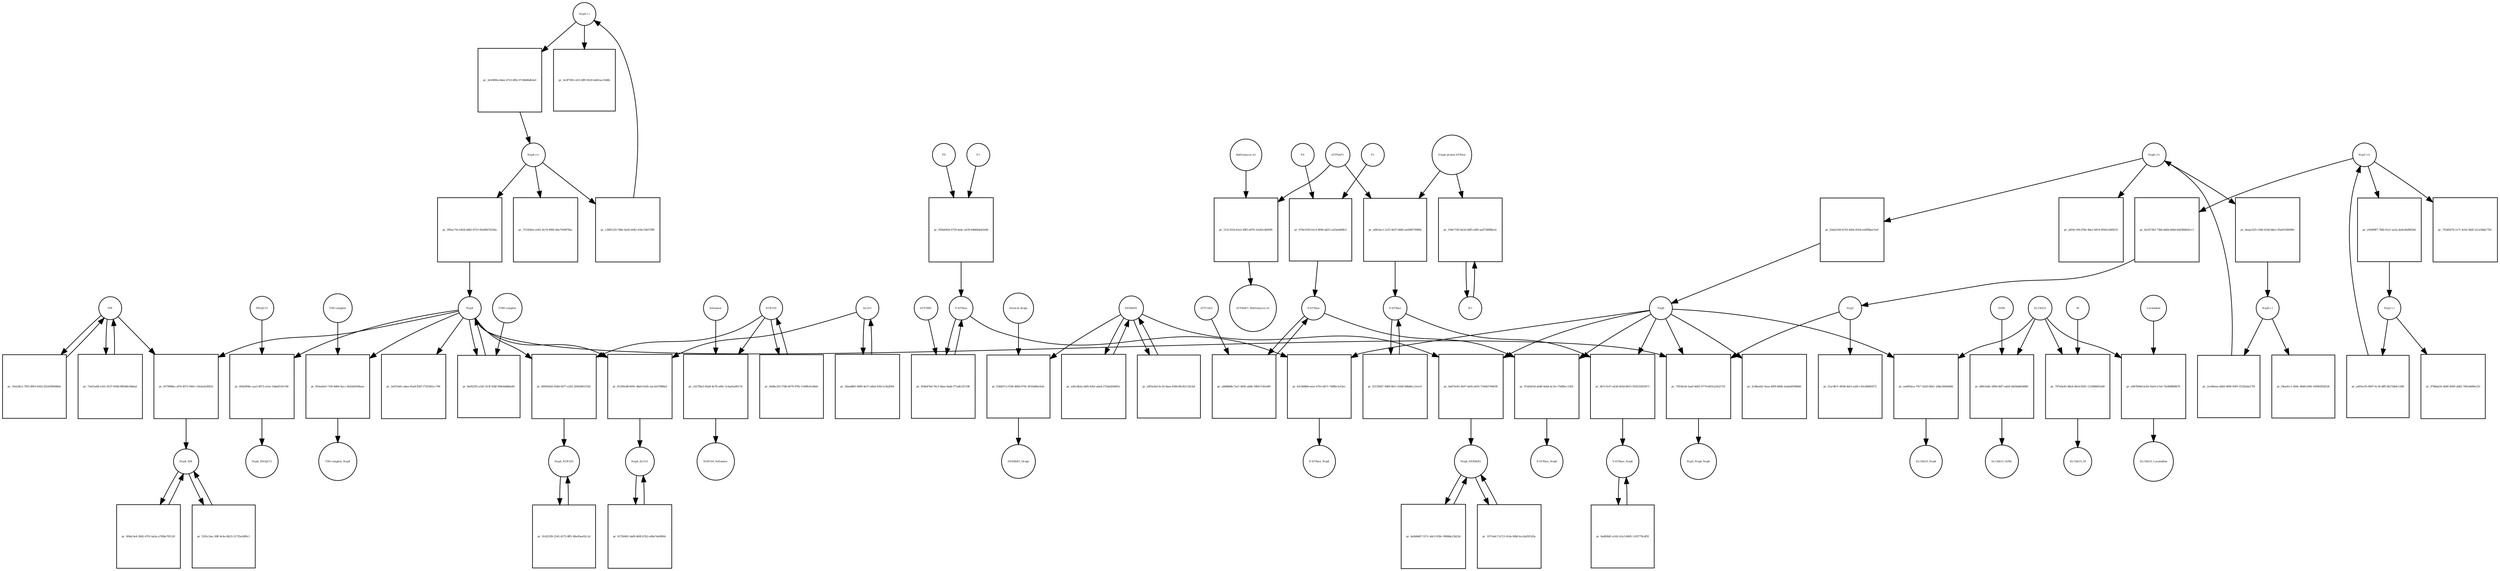 strict digraph  {
"Nsp4 (-)" [annotation=urn_miriam_pubmed_32353859, bipartite=0, cls="nucleic acid feature", fontsize=4, label="Nsp4 (-)", shape=circle];
"pr_3e50f89a-6dee-4723-8f62-9726b96db3e0" [annotation="", bipartite=1, cls=process, fontsize=4, label="pr_3e50f89a-6dee-4723-8f62-9726b96db3e0", shape=square];
"Nsp4 (+)" [annotation=urn_miriam_pubmed_32353859, bipartite=0, cls="nucleic acid feature", fontsize=4, label="Nsp4 (+)", shape=circle];
"pr_995ac75e-b428-4682-8753-85e86676256a" [annotation="", bipartite=1, cls=process, fontsize=4, label="pr_995ac75e-b428-4682-8753-85e86676256a", shape=square];
Nsp4 [annotation="urn_miriam_ncbiprotein_BCD58761|urn_miriam_taxonomy_2697049", bipartite=0, cls=macromolecule, fontsize=4, label=Nsp4, shape=circle];
"pr_5e615d41-abea-45a8-8387-f7d19d1cc790" [annotation="", bipartite=1, cls=process, fontsize=4, label="pr_5e615d41-abea-45a8-8387-f7d19d1cc790", shape=square];
"pr_751434ee-a541-4a74-9000-4da7430678ac" [annotation="", bipartite=1, cls=process, fontsize=4, label="pr_751434ee-a541-4a74-9000-4da7430678ac", shape=square];
"pr_057908ba-cd76-4972-9441-c5b2aeb30832" [annotation="", bipartite=1, cls=process, fontsize=4, label="pr_057908ba-cd76-4972-9441-c5b2aeb30832", shape=square];
IDE [annotation="urn_miriam_uniprot_P14735|urn_miriam_pubmed_32353859|urn_miriam_doi_10.1210%2Fmend-4-8-1125|urn_miriam_taxonomy_10116", bipartite=0, cls=macromolecule, fontsize=4, label=IDE, shape=circle];
Nsp4_IDE [annotation="", bipartite=0, cls=complex, fontsize=4, label=Nsp4_IDE, shape=circle];
"pr_5591c2ee-30ff-4c4e-8b23-51735e2df6c1" [annotation="", bipartite=1, cls=process, fontsize=4, label="pr_5591c2ee-30ff-4c4e-8b23-51735e2df6c1", shape=square];
"pr_8092042d-928d-4477-a1b2-2f40284147d2" [annotation="", bipartite=1, cls=process, fontsize=4, label="pr_8092042d-928d-4477-a1b2-2f40284147d2", shape=square];
NUP210 [annotation="urn_miriam_uniprot_Q8TEM1|urn_miriam_pubmed_14517331", bipartite=0, cls=macromolecule, fontsize=4, label=NUP210, shape=circle];
Nsp4_NUP210 [annotation=urn_miriam_pubmed_14517331, bipartite=0, cls=complex, fontsize=4, label=Nsp4_NUP210, shape=circle];
"pr_0f4dc3e4-3842-4701-ba5a-a76fbe705126" [annotation="", bipartite=1, cls=process, fontsize=4, label="pr_0f4dc3e4-3842-4701-ba5a-a76fbe705126", shape=square];
"pr_6042894e-caa3-4073-a1ee-14ded51fe7d0" [annotation="", bipartite=1, cls=process, fontsize=4, label="pr_6042894e-caa3-4073-a1ee-14ded51fe7d0", shape=square];
DNAJC11 [annotation="urn_miriam_uniprot_Q9NVH1|urn_miriam_pubmed_32353859|urn_miriam_pubmed_25997101", bipartite=0, cls=macromolecule, fontsize=4, label=DNAJC11, shape=circle];
Nsp4_DNAJC11 [annotation="urn_miriam_pubmed_25997101|urn_miriam_pubmed_32353859", bipartite=0, cls=complex, fontsize=4, label=Nsp4_DNAJC11, shape=circle];
"pr_014251f6-2241-4573-8ff1-86e43ee92c1d" [annotation="", bipartite=1, cls=process, fontsize=4, label="pr_014251f6-2241-4573-8ff1-86e43ee92c1d", shape=square];
"pr_81500cd8-609c-4ba0-b5d5-2aceb57886a9" [annotation="", bipartite=1, cls=process, fontsize=4, label="pr_81500cd8-609c-4ba0-b5d5-2aceb57886a9", shape=square];
ALG11 [annotation="urn_miriam_uniprot_Q2TAA5|urn_miriam_pubmed_20080937", bipartite=0, cls=macromolecule, fontsize=4, label=ALG11, shape=circle];
Nsp4_ALG11 [annotation=urn_miriam_pubmed_20080937, bipartite=0, cls=complex, fontsize=4, label=Nsp4_ALG11, shape=circle];
"pr_c3b81229-7b8e-4a45-b042-41bc166579f8" [annotation="", bipartite=1, cls=process, fontsize=4, label="pr_c3b81229-7b8e-4a45-b042-41bc166579f8", shape=square];
"pr_3e3f75f0-cd15-4fff-9220-fa061ac2548b" [annotation="", bipartite=1, cls=process, fontsize=4, label="pr_3e3f75f0-cd15-4fff-9220-fa061ac2548b", shape=square];
"Nsp6 (-)" [annotation=urn_miriam_pubmed_32353859, bipartite=0, cls="nucleic acid feature", fontsize=4, label="Nsp6 (-)", shape=circle];
"pr_2ce66eee-dd20-4f80-93f9-1f25b2da17f4" [annotation="", bipartite=1, cls=process, fontsize=4, label="pr_2ce66eee-dd20-4f80-93f9-1f25b2da17f4", shape=square];
"Nsp6 (+)" [annotation=urn_miriam_pubmed_32353859, bipartite=0, cls="nucleic acid feature", fontsize=4, label="Nsp6 (+)", shape=circle];
"pr_d3ab2160-b743-4d3e-8164-ea9f9baa7eef" [annotation="", bipartite=1, cls=process, fontsize=4, label="pr_d3ab2160-b743-4d3e-8164-ea9f9baa7eef", shape=square];
Nsp6 [annotation="urn_miriam_taxonomy_2697049|urn_miriam_pubmed_32353859", bipartite=0, cls=macromolecule, fontsize=4, label=Nsp6, shape=circle];
"pr_3c0beeb2-5eaa-40f9-8d0b-2edab4590b68" [annotation="", bipartite=1, cls=process, fontsize=4, label="pr_3c0beeb2-5eaa-40f9-8d0b-2edab4590b68", shape=square];
"pr_a834c194-d78e-4ba1-b814-6f5b1c8d5b7d" [annotation="", bipartite=1, cls=process, fontsize=4, label="pr_a834c194-d78e-4ba1-b814-6f5b1c8d5b7d", shape=square];
"pr_b3c9d4b8-eeee-47b1-b871-768fbc3cf2ec" [annotation="", bipartite=1, cls=process, fontsize=4, label="pr_b3c9d4b8-eeee-47b1-b871-768fbc3cf2ec", shape=square];
"F-ATPase" [annotation=urn_miriam_uniprot_O75964, bipartite=0, cls=complex, fontsize=4, label="F-ATPase", shape=circle];
"F-ATPase_Nsp6" [annotation="", bipartite=0, cls=complex, fontsize=4, label="F-ATPase_Nsp6", shape=circle];
"pr_97a8261d-a648-4eb4-bc1b-c70dfbcc1262" [annotation="", bipartite=1, cls=process, fontsize=4, label="pr_97a8261d-a648-4eb4-bc1b-c70dfbcc1262", shape=square];
"P-ATPase" [annotation="", bipartite=0, cls=complex, fontsize=4, label="P-ATPase", shape=circle];
"P-ATPase_Nsp6" [annotation="", bipartite=0, cls=complex, fontsize=4, label="P-ATPase_Nsp6", shape=circle];
"pr_4a875e81-8e97-4ef4-a650-710d43744639" [annotation="", bipartite=1, cls=process, fontsize=4, label="pr_4a875e81-8e97-4ef4-a650-710d43744639", shape=square];
SIGMAR1 [annotation="urn_miriam_uniprot_Q99720|urn_miriam_doi_10.1074%2Fjbc.272.43.27107|urn_miriam_pubmed_32353859|urn_miriam_pubmed_10406945", bipartite=0, cls=macromolecule, fontsize=4, label=SIGMAR1, shape=circle];
Nsp6_SIGMAR1 [annotation=urn_miriam_pubmed_10406945, bipartite=0, cls=complex, fontsize=4, label=Nsp6_SIGMAR1, shape=circle];
"pr_1971e6c7-b713-414e-90bf-6ce2a05f1d5a" [annotation="", bipartite=1, cls=process, fontsize=4, label="pr_1971e6c7-b713-414e-90bf-6ce2a05f1d5a", shape=square];
"pr_6b7c5147-a43d-403d-8613-059233501871" [annotation="", bipartite=1, cls=process, fontsize=4, label="pr_6b7c5147-a43d-403d-8613-059233501871", shape=square];
"V-ATPase" [annotation=urn_miriam_uniprot_Q15904, bipartite=0, cls=complex, fontsize=4, label="V-ATPase", shape=circle];
"V-ATPase_Nsp6" [annotation=urn_miriam_uniprot_Q15904, bipartite=0, cls=complex, fontsize=4, label="V-ATPase_Nsp6", shape=circle];
"pr_daaac025-c566-416d-bbe2-95a9195bf940" [annotation="", bipartite=1, cls=process, fontsize=4, label="pr_daaac025-c566-416d-bbe2-95a9195bf940", shape=square];
"pr_f4aa41c1-464c-40d4-b5f6-100903f5d526" [annotation="", bipartite=1, cls=process, fontsize=4, label="pr_f4aa41c1-464c-40d4-b5f6-100903f5d526", shape=square];
"pr_f93ae4e0-71f9-4d64-9acc-8e62d4304aae" [annotation="", bipartite=1, cls=process, fontsize=4, label="pr_f93ae4e0-71f9-4d64-9acc-8e62d4304aae", shape=square];
"TIM complex" [annotation="", bipartite=0, cls=complex, fontsize=4, label="TIM complex", shape=circle];
"TIM complex_Nsp4" [annotation=urn_miriam_pubmed_32353859, bipartite=0, cls=complex, fontsize=4, label="TIM complex_Nsp4", shape=circle];
"pr_1fea58c2-7f03-4903-b502-d324309448eb" [annotation="", bipartite=1, cls=process, fontsize=4, label="pr_1fea58c2-7f03-4903-b502-d324309448eb", shape=square];
"Nsp3 (-)" [annotation=urn_miriam_pubmed_32353859, bipartite=0, cls="nucleic acid feature", fontsize=4, label="Nsp3 (-)", shape=circle];
"pr_a491ecf5-6697-4c18-bfff-d627dbdc1389" [annotation="", bipartite=1, cls=process, fontsize=4, label="pr_a491ecf5-6697-4c18-bfff-d627dbdc1389", shape=square];
"Nsp3 (+)" [annotation=urn_miriam_pubmed_32353859, bipartite=0, cls="nucleic acid feature", fontsize=4, label="Nsp3 (+)", shape=circle];
"pr_e93d99f7-7bfd-41a1-aa2a-dedcd4d902b6" [annotation="", bipartite=1, cls=process, fontsize=4, label="pr_e93d99f7-7bfd-41a1-aa2a-dedcd4d902b6", shape=square];
"pr_6a3473b3-73bb-4dd4-b66d-b4d384b02cc1" [annotation="", bipartite=1, cls=process, fontsize=4, label="pr_6a3473b3-73bb-4dd4-b66d-b4d384b02cc1", shape=square];
Nsp3 [annotation="urn_miriam_taxonomy_2697049|urn_miriam_pubmed_32353859", bipartite=0, cls=macromolecule, fontsize=4, label=Nsp3, shape=circle];
"pr_976bba54-2b90-4095-ab82-760cb609e233" [annotation="", bipartite=1, cls=process, fontsize=4, label="pr_976bba54-2b90-4095-ab82-760cb609e233", shape=square];
"pr_703d5678-ce71-4cb2-9a6f-22ca58da77b1" [annotation="", bipartite=1, cls=process, fontsize=4, label="pr_703d5678-ce71-4cb2-9a6f-22ca58da77b1", shape=square];
"pr_f1ac9b7c-893d-4dcf-a2d5-c45cd6b81872" [annotation="", bipartite=1, cls=process, fontsize=4, label="pr_f1ac9b7c-893d-4dcf-a2d5-c45cd6b81872", shape=square];
"pr_75f54e5d-5aa0-4d03-9779-6831a2432719" [annotation="", bipartite=1, cls=process, fontsize=4, label="pr_75f54e5d-5aa0-4d03-9779-6831a2432719", shape=square];
Nsp3_Nsp4_Nsp6 [annotation="urn_miriam_pubmed_32353859|urn_miriam_pubmed_29128390|urn_miriam_doi_10.1016%2Fj.virol.2017.07.019|urn_miriam_taxonomy_694009", bipartite=0, cls=complex, fontsize=4, label=Nsp3_Nsp4_Nsp6, shape=circle];
"pr_cb27fbe3-65a8-4e78-a49c-5c6ad1a0017d" [annotation="", bipartite=1, cls=process, fontsize=4, label="pr_cb27fbe3-65a8-4e78-a49c-5c6ad1a0017d", shape=square];
Selinexor [annotation=urn_miriam_pubmed_32353859, bipartite=0, cls="simple chemical", fontsize=4, label=Selinexor, shape=circle];
NUP210_Selinexor [annotation=urn_miriam_pubmed_32353859, bipartite=0, cls=complex, fontsize=4, label=NUP210_Selinexor, shape=circle];
"pr_ee681bca-7917-42d3-80a1-2dbe340d446b" [annotation="", bipartite=1, cls=process, fontsize=4, label="pr_ee681bca-7917-42d3-80a1-2dbe340d446b", shape=square];
SLC6A15 [annotation="urn_miriam_pubmed_32353859|urn_miriam_uniprot_Q8IY34", bipartite=0, cls=macromolecule, fontsize=4, label=SLC6A15, shape=circle];
SLC6A15_Nsp6 [annotation=urn_miriam_pubmed_32353859, bipartite=0, cls=complex, fontsize=4, label=SLC6A15_Nsp6, shape=circle];
"pr_d96cfa8e-289d-4bf7-a4a8-d428ddd34885" [annotation="", bipartite=1, cls=process, fontsize=4, label="pr_d96cfa8e-289d-4bf7-a4a8-d428ddd34885", shape=square];
Orf9c [annotation=urn_miriam_taxonomy_2697049, bipartite=0, cls=macromolecule, fontsize=4, label=Orf9c, shape=circle];
SLC6A15_Orf9c [annotation=urn_miriam_pubmed_32353859, bipartite=0, cls=complex, fontsize=4, label=SLC6A15_Orf9c, shape=circle];
"pr_797a0e45-48a4-49cb-8281-1210866052d0" [annotation="", bipartite=1, cls=process, fontsize=4, label="pr_797a0e45-48a4-49cb-8281-1210866052d0", shape=square];
M [annotation=urn_miriam_taxonomy_2697049, bipartite=0, cls=macromolecule, fontsize=4, label=M, shape=circle];
SLC6A15_M [annotation=urn_miriam_pubmed_32353859, bipartite=0, cls=complex, fontsize=4, label=SLC6A15_M, shape=circle];
"pr_eb87b94d-bc82-45e0-a7a4-742df8808b70" [annotation="", bipartite=1, cls=process, fontsize=4, label="pr_eb87b94d-bc82-45e0-a7a4-742df8808b70", shape=square];
Loratadine [annotation=urn_miriam_pubmed_123134323, bipartite=0, cls="simple chemical", fontsize=4, label=Loratadine, shape=circle];
SLC6A15_Loratadine [annotation="", bipartite=0, cls=complex, fontsize=4, label=SLC6A15_Loratadine, shape=circle];
ATP6AP1 [annotation="urn_miriam_uniprot_Q15904|urn_miriam_pubmed_27231034", bipartite=0, cls=macromolecule, fontsize=4, label=ATP6AP1, shape=circle];
"pr_513c351b-b1a2-48f3-a876-5cb42cdb95f6" [annotation="", bipartite=1, cls=process, fontsize=4, label="pr_513c351b-b1a2-48f3-a876-5cb42cdb95f6", shape=square];
"Bafilomycin A1" [annotation="", bipartite=0, cls="simple chemical", fontsize=4, label="Bafilomycin A1", shape=circle];
"ATP6AP1_Bafilomycin A1" [annotation="", bipartite=0, cls=complex, fontsize=4, label="ATP6AP1_Bafilomycin A1", shape=circle];
"Several drugs" [annotation="", bipartite=0, cls="simple chemical", fontsize=4, label="Several drugs", shape=circle];
"pr_f344d7c2-f544-48b0-970c-8316d4bcfe4c" [annotation="", bipartite=1, cls=process, fontsize=4, label="pr_f344d7c2-f544-48b0-970c-8316d4bcfe4c", shape=square];
SIGMAR1_Drugs [annotation=urn_miriam_pubmed_32353859, bipartite=0, cls=complex, fontsize=4, label=SIGMAR1_Drugs, shape=circle];
"pr_8af423f2-e3d1-413f-92bf-90fe4ddb6a9d" [annotation="", bipartite=1, cls=process, fontsize=4, label="pr_8af423f2-e3d1-413f-92bf-90fe4ddb6a9d", shape=square];
"TOM complex" [annotation="", bipartite=0, cls=complex, fontsize=4, label="TOM complex", shape=circle];
ATP13A3 [annotation=urn_miriam_uniprot_Q9H7F0, bipartite=0, cls=macromolecule, fontsize=4, label=ATP13A3, shape=circle];
"pr_abfdbb8b-7ea7-4492-ab9e-59b47145e4f0" [annotation="", bipartite=1, cls=process, fontsize=4, label="pr_abfdbb8b-7ea7-4492-ab9e-59b47145e4f0", shape=square];
P1 [annotation="", bipartite=0, cls=complex, fontsize=4, label=P1, shape=circle];
"pr_978e3195-b1c9-4f08-ad25-caf3aeb89fcf" [annotation="", bipartite=1, cls=process, fontsize=4, label="pr_978e3195-b1c9-4f08-ad25-caf3aeb89fcf", shape=square];
P0 [annotation="", bipartite=0, cls=complex, fontsize=4, label=P0, shape=circle];
"pr_9e8bc201-f7db-4679-97fb-11498c61d4eb" [annotation="", bipartite=1, cls=process, fontsize=4, label="pr_9e8bc201-f7db-4679-97fb-11498c61d4eb", shape=square];
"pr_73a01a48-a161-4107-858d-0f83d6c6b6ad" [annotation="", bipartite=1, cls=process, fontsize=4, label="pr_73a01a48-a161-4107-858d-0f83d6c6b6ad", shape=square];
"pr_ed2cdb2a-ebf0-435e-aba4-275da420d01e" [annotation="", bipartite=1, cls=process, fontsize=4, label="pr_ed2cdb2a-ebf0-435e-aba4-275da420d01e", shape=square];
"pr_a0f3e2b2-6c18-4aee-83fd-80c82133e3af" [annotation="", bipartite=1, cls=process, fontsize=4, label="pr_a0f3e2b2-6c18-4aee-83fd-80c82133e3af", shape=square];
"pr_de8d4d67-557c-4dc3-930c-99088e23b23d" [annotation="", bipartite=1, cls=process, fontsize=4, label="pr_de8d4d67-557c-4dc3-930c-99088e23b23d", shape=square];
"pr_817b9401-daf8-460f-b7b2-e08e7de9060c" [annotation="", bipartite=1, cls=process, fontsize=4, label="pr_817b9401-daf8-460f-b7b2-e08e7de9060c", shape=square];
"pr_50aed861-86f9-4e37-a8a4-630c1c9ad594" [annotation="", bipartite=1, cls=process, fontsize=4, label="pr_50aed861-86f9-4e37-a8a4-630c1c9ad594", shape=square];
"H+" [annotation="urn_miriam_obo.chebi_CHEBI%3A15378", bipartite=0, cls="simple chemical", fontsize=4, label="H+", shape=circle];
"pr_100e7185-6e2d-4df5-a0f0-aad73d98be2e" [annotation="", bipartite=1, cls=process, fontsize=4, label="pr_100e7185-6e2d-4df5-a0f0-aad73d98be2e", shape=square];
"V-type proton ATPase" [annotation="urn_miriam_obo.go_GO%3A0046611", bipartite=0, cls=complex, fontsize=4, label="V-type proton ATPase", shape=circle];
"pr_a9fe5ac1-2cf3-4e07-bb85-ae0d95790f6b" [annotation="", bipartite=1, cls=process, fontsize=4, label="pr_a9fe5ac1-2cf3-4e07-bb85-ae0d95790f6b", shape=square];
"pr_f21359d7-5060-461c-b1b0-0d6d0cc21ec0" [annotation="", bipartite=1, cls=process, fontsize=4, label="pr_f21359d7-5060-461c-b1b0-0d6d0cc21ec0", shape=square];
"pr_0edf40d1-e542-41a3-8495-1105779cdf5f" [annotation="", bipartite=1, cls=process, fontsize=4, label="pr_0edf40d1-e542-41a3-8495-1105779cdf5f", shape=square];
ATP5MG [annotation=urn_miriam_uniprot_O75964, bipartite=0, cls=macromolecule, fontsize=4, label=ATP5MG, shape=circle];
"pr_954b47bd-76c3-4bae-8ade-f71a8c2f1108" [annotation="", bipartite=1, cls=process, fontsize=4, label="pr_954b47bd-76c3-4bae-8ade-f71a8c2f1108", shape=square];
F1 [annotation="", bipartite=0, cls=complex, fontsize=4, label=F1, shape=circle];
"pr_950a645d-0729-4a4c-a439-64b844eb5e0b" [annotation="", bipartite=1, cls=process, fontsize=4, label="pr_950a645d-0729-4a4c-a439-64b844eb5e0b", shape=square];
F0 [annotation="", bipartite=0, cls=complex, fontsize=4, label=F0, shape=circle];
"Nsp4 (-)" -> "pr_3e50f89a-6dee-4723-8f62-9726b96db3e0"  [annotation="", interaction_type=consumption];
"Nsp4 (-)" -> "pr_3e3f75f0-cd15-4fff-9220-fa061ac2548b"  [annotation="", interaction_type=consumption];
"pr_3e50f89a-6dee-4723-8f62-9726b96db3e0" -> "Nsp4 (+)"  [annotation="", interaction_type=production];
"Nsp4 (+)" -> "pr_995ac75e-b428-4682-8753-85e86676256a"  [annotation="", interaction_type=consumption];
"Nsp4 (+)" -> "pr_751434ee-a541-4a74-9000-4da7430678ac"  [annotation="", interaction_type=consumption];
"Nsp4 (+)" -> "pr_c3b81229-7b8e-4a45-b042-41bc166579f8"  [annotation="", interaction_type=consumption];
"pr_995ac75e-b428-4682-8753-85e86676256a" -> Nsp4  [annotation="", interaction_type=production];
Nsp4 -> "pr_5e615d41-abea-45a8-8387-f7d19d1cc790"  [annotation="", interaction_type=consumption];
Nsp4 -> "pr_057908ba-cd76-4972-9441-c5b2aeb30832"  [annotation="", interaction_type=consumption];
Nsp4 -> "pr_8092042d-928d-4477-a1b2-2f40284147d2"  [annotation="", interaction_type=consumption];
Nsp4 -> "pr_6042894e-caa3-4073-a1ee-14ded51fe7d0"  [annotation="", interaction_type=consumption];
Nsp4 -> "pr_81500cd8-609c-4ba0-b5d5-2aceb57886a9"  [annotation="", interaction_type=consumption];
Nsp4 -> "pr_f93ae4e0-71f9-4d64-9acc-8e62d4304aae"  [annotation="", interaction_type=consumption];
Nsp4 -> "pr_75f54e5d-5aa0-4d03-9779-6831a2432719"  [annotation="", interaction_type=consumption];
Nsp4 -> "pr_8af423f2-e3d1-413f-92bf-90fe4ddb6a9d"  [annotation="", interaction_type=consumption];
"pr_057908ba-cd76-4972-9441-c5b2aeb30832" -> Nsp4_IDE  [annotation="", interaction_type=production];
IDE -> "pr_057908ba-cd76-4972-9441-c5b2aeb30832"  [annotation="", interaction_type=consumption];
IDE -> "pr_1fea58c2-7f03-4903-b502-d324309448eb"  [annotation="", interaction_type=consumption];
IDE -> "pr_73a01a48-a161-4107-858d-0f83d6c6b6ad"  [annotation="", interaction_type=consumption];
Nsp4_IDE -> "pr_5591c2ee-30ff-4c4e-8b23-51735e2df6c1"  [annotation="", interaction_type=consumption];
Nsp4_IDE -> "pr_0f4dc3e4-3842-4701-ba5a-a76fbe705126"  [annotation="", interaction_type=consumption];
"pr_5591c2ee-30ff-4c4e-8b23-51735e2df6c1" -> Nsp4_IDE  [annotation="", interaction_type=production];
"pr_8092042d-928d-4477-a1b2-2f40284147d2" -> Nsp4_NUP210  [annotation="", interaction_type=production];
NUP210 -> "pr_8092042d-928d-4477-a1b2-2f40284147d2"  [annotation="", interaction_type=consumption];
NUP210 -> "pr_cb27fbe3-65a8-4e78-a49c-5c6ad1a0017d"  [annotation="", interaction_type=consumption];
NUP210 -> "pr_9e8bc201-f7db-4679-97fb-11498c61d4eb"  [annotation="", interaction_type=consumption];
Nsp4_NUP210 -> "pr_014251f6-2241-4573-8ff1-86e43ee92c1d"  [annotation="", interaction_type=consumption];
"pr_0f4dc3e4-3842-4701-ba5a-a76fbe705126" -> Nsp4_IDE  [annotation="", interaction_type=production];
"pr_6042894e-caa3-4073-a1ee-14ded51fe7d0" -> Nsp4_DNAJC11  [annotation="", interaction_type=production];
DNAJC11 -> "pr_6042894e-caa3-4073-a1ee-14ded51fe7d0"  [annotation="", interaction_type=consumption];
"pr_014251f6-2241-4573-8ff1-86e43ee92c1d" -> Nsp4_NUP210  [annotation="", interaction_type=production];
"pr_81500cd8-609c-4ba0-b5d5-2aceb57886a9" -> Nsp4_ALG11  [annotation="", interaction_type=production];
ALG11 -> "pr_81500cd8-609c-4ba0-b5d5-2aceb57886a9"  [annotation="", interaction_type=consumption];
ALG11 -> "pr_50aed861-86f9-4e37-a8a4-630c1c9ad594"  [annotation="", interaction_type=consumption];
Nsp4_ALG11 -> "pr_817b9401-daf8-460f-b7b2-e08e7de9060c"  [annotation="", interaction_type=consumption];
"pr_c3b81229-7b8e-4a45-b042-41bc166579f8" -> "Nsp4 (-)"  [annotation="", interaction_type=production];
"Nsp6 (-)" -> "pr_2ce66eee-dd20-4f80-93f9-1f25b2da17f4"  [annotation="", interaction_type=consumption];
"Nsp6 (-)" -> "pr_f4aa41c1-464c-40d4-b5f6-100903f5d526"  [annotation="", interaction_type=consumption];
"pr_2ce66eee-dd20-4f80-93f9-1f25b2da17f4" -> "Nsp6 (+)"  [annotation="", interaction_type=production];
"Nsp6 (+)" -> "pr_d3ab2160-b743-4d3e-8164-ea9f9baa7eef"  [annotation="", interaction_type=consumption];
"Nsp6 (+)" -> "pr_a834c194-d78e-4ba1-b814-6f5b1c8d5b7d"  [annotation="", interaction_type=consumption];
"Nsp6 (+)" -> "pr_daaac025-c566-416d-bbe2-95a9195bf940"  [annotation="", interaction_type=consumption];
"pr_d3ab2160-b743-4d3e-8164-ea9f9baa7eef" -> Nsp6  [annotation="", interaction_type=production];
Nsp6 -> "pr_3c0beeb2-5eaa-40f9-8d0b-2edab4590b68"  [annotation="", interaction_type=consumption];
Nsp6 -> "pr_b3c9d4b8-eeee-47b1-b871-768fbc3cf2ec"  [annotation="", interaction_type=consumption];
Nsp6 -> "pr_97a8261d-a648-4eb4-bc1b-c70dfbcc1262"  [annotation="", interaction_type=consumption];
Nsp6 -> "pr_4a875e81-8e97-4ef4-a650-710d43744639"  [annotation="", interaction_type=consumption];
Nsp6 -> "pr_6b7c5147-a43d-403d-8613-059233501871"  [annotation="", interaction_type=consumption];
Nsp6 -> "pr_75f54e5d-5aa0-4d03-9779-6831a2432719"  [annotation="", interaction_type=consumption];
Nsp6 -> "pr_ee681bca-7917-42d3-80a1-2dbe340d446b"  [annotation="", interaction_type=consumption];
"pr_b3c9d4b8-eeee-47b1-b871-768fbc3cf2ec" -> "F-ATPase_Nsp6"  [annotation="", interaction_type=production];
"F-ATPase" -> "pr_b3c9d4b8-eeee-47b1-b871-768fbc3cf2ec"  [annotation="", interaction_type=consumption];
"F-ATPase" -> "pr_954b47bd-76c3-4bae-8ade-f71a8c2f1108"  [annotation="", interaction_type=consumption];
"pr_97a8261d-a648-4eb4-bc1b-c70dfbcc1262" -> "P-ATPase_Nsp6"  [annotation="", interaction_type=production];
"P-ATPase" -> "pr_97a8261d-a648-4eb4-bc1b-c70dfbcc1262"  [annotation="", interaction_type=consumption];
"P-ATPase" -> "pr_abfdbb8b-7ea7-4492-ab9e-59b47145e4f0"  [annotation="", interaction_type=consumption];
"pr_4a875e81-8e97-4ef4-a650-710d43744639" -> Nsp6_SIGMAR1  [annotation="", interaction_type=production];
SIGMAR1 -> "pr_4a875e81-8e97-4ef4-a650-710d43744639"  [annotation="", interaction_type=consumption];
SIGMAR1 -> "pr_f344d7c2-f544-48b0-970c-8316d4bcfe4c"  [annotation="", interaction_type=consumption];
SIGMAR1 -> "pr_ed2cdb2a-ebf0-435e-aba4-275da420d01e"  [annotation="", interaction_type=consumption];
SIGMAR1 -> "pr_a0f3e2b2-6c18-4aee-83fd-80c82133e3af"  [annotation="", interaction_type=consumption];
Nsp6_SIGMAR1 -> "pr_1971e6c7-b713-414e-90bf-6ce2a05f1d5a"  [annotation="", interaction_type=consumption];
Nsp6_SIGMAR1 -> "pr_de8d4d67-557c-4dc3-930c-99088e23b23d"  [annotation="", interaction_type=consumption];
"pr_1971e6c7-b713-414e-90bf-6ce2a05f1d5a" -> Nsp6_SIGMAR1  [annotation="", interaction_type=production];
"pr_6b7c5147-a43d-403d-8613-059233501871" -> "V-ATPase_Nsp6"  [annotation="", interaction_type=production];
"V-ATPase" -> "pr_6b7c5147-a43d-403d-8613-059233501871"  [annotation="", interaction_type=consumption];
"V-ATPase" -> "pr_f21359d7-5060-461c-b1b0-0d6d0cc21ec0"  [annotation="", interaction_type=consumption];
"V-ATPase_Nsp6" -> "pr_0edf40d1-e542-41a3-8495-1105779cdf5f"  [annotation="", interaction_type=consumption];
"pr_daaac025-c566-416d-bbe2-95a9195bf940" -> "Nsp6 (-)"  [annotation="", interaction_type=production];
"pr_f93ae4e0-71f9-4d64-9acc-8e62d4304aae" -> "TIM complex_Nsp4"  [annotation="", interaction_type=production];
"TIM complex" -> "pr_f93ae4e0-71f9-4d64-9acc-8e62d4304aae"  [annotation="", interaction_type=consumption];
"pr_1fea58c2-7f03-4903-b502-d324309448eb" -> IDE  [annotation="", interaction_type=production];
"Nsp3 (-)" -> "pr_a491ecf5-6697-4c18-bfff-d627dbdc1389"  [annotation="", interaction_type=consumption];
"Nsp3 (-)" -> "pr_976bba54-2b90-4095-ab82-760cb609e233"  [annotation="", interaction_type=consumption];
"pr_a491ecf5-6697-4c18-bfff-d627dbdc1389" -> "Nsp3 (+)"  [annotation="", interaction_type=production];
"Nsp3 (+)" -> "pr_e93d99f7-7bfd-41a1-aa2a-dedcd4d902b6"  [annotation="", interaction_type=consumption];
"Nsp3 (+)" -> "pr_6a3473b3-73bb-4dd4-b66d-b4d384b02cc1"  [annotation="", interaction_type=consumption];
"Nsp3 (+)" -> "pr_703d5678-ce71-4cb2-9a6f-22ca58da77b1"  [annotation="", interaction_type=consumption];
"pr_e93d99f7-7bfd-41a1-aa2a-dedcd4d902b6" -> "Nsp3 (-)"  [annotation="", interaction_type=production];
"pr_6a3473b3-73bb-4dd4-b66d-b4d384b02cc1" -> Nsp3  [annotation="", interaction_type=production];
Nsp3 -> "pr_f1ac9b7c-893d-4dcf-a2d5-c45cd6b81872"  [annotation="", interaction_type=consumption];
Nsp3 -> "pr_75f54e5d-5aa0-4d03-9779-6831a2432719"  [annotation="", interaction_type=consumption];
"pr_75f54e5d-5aa0-4d03-9779-6831a2432719" -> Nsp3_Nsp4_Nsp6  [annotation="", interaction_type=production];
"pr_cb27fbe3-65a8-4e78-a49c-5c6ad1a0017d" -> NUP210_Selinexor  [annotation="", interaction_type=production];
Selinexor -> "pr_cb27fbe3-65a8-4e78-a49c-5c6ad1a0017d"  [annotation="", interaction_type=consumption];
"pr_ee681bca-7917-42d3-80a1-2dbe340d446b" -> SLC6A15_Nsp6  [annotation="", interaction_type=production];
SLC6A15 -> "pr_ee681bca-7917-42d3-80a1-2dbe340d446b"  [annotation="", interaction_type=consumption];
SLC6A15 -> "pr_d96cfa8e-289d-4bf7-a4a8-d428ddd34885"  [annotation="", interaction_type=consumption];
SLC6A15 -> "pr_797a0e45-48a4-49cb-8281-1210866052d0"  [annotation="", interaction_type=consumption];
SLC6A15 -> "pr_eb87b94d-bc82-45e0-a7a4-742df8808b70"  [annotation="", interaction_type=consumption];
"pr_d96cfa8e-289d-4bf7-a4a8-d428ddd34885" -> SLC6A15_Orf9c  [annotation="", interaction_type=production];
Orf9c -> "pr_d96cfa8e-289d-4bf7-a4a8-d428ddd34885"  [annotation="", interaction_type=consumption];
"pr_797a0e45-48a4-49cb-8281-1210866052d0" -> SLC6A15_M  [annotation="", interaction_type=production];
M -> "pr_797a0e45-48a4-49cb-8281-1210866052d0"  [annotation="", interaction_type=consumption];
"pr_eb87b94d-bc82-45e0-a7a4-742df8808b70" -> SLC6A15_Loratadine  [annotation="", interaction_type=production];
Loratadine -> "pr_eb87b94d-bc82-45e0-a7a4-742df8808b70"  [annotation="", interaction_type=consumption];
ATP6AP1 -> "pr_513c351b-b1a2-48f3-a876-5cb42cdb95f6"  [annotation="", interaction_type=consumption];
ATP6AP1 -> "pr_a9fe5ac1-2cf3-4e07-bb85-ae0d95790f6b"  [annotation="", interaction_type=consumption];
"pr_513c351b-b1a2-48f3-a876-5cb42cdb95f6" -> "ATP6AP1_Bafilomycin A1"  [annotation="", interaction_type=production];
"Bafilomycin A1" -> "pr_513c351b-b1a2-48f3-a876-5cb42cdb95f6"  [annotation="", interaction_type=consumption];
"Several drugs" -> "pr_f344d7c2-f544-48b0-970c-8316d4bcfe4c"  [annotation="", interaction_type=consumption];
"pr_f344d7c2-f544-48b0-970c-8316d4bcfe4c" -> SIGMAR1_Drugs  [annotation="", interaction_type=production];
"pr_8af423f2-e3d1-413f-92bf-90fe4ddb6a9d" -> Nsp4  [annotation="", interaction_type=production];
"TOM complex" -> "pr_8af423f2-e3d1-413f-92bf-90fe4ddb6a9d"  [annotation="urn_miriam_pubmed_32353859|urn_miriam_taxonomy_2697049", interaction_type=stimulation];
ATP13A3 -> "pr_abfdbb8b-7ea7-4492-ab9e-59b47145e4f0"  [annotation="", interaction_type=consumption];
"pr_abfdbb8b-7ea7-4492-ab9e-59b47145e4f0" -> "P-ATPase"  [annotation="", interaction_type=production];
P1 -> "pr_978e3195-b1c9-4f08-ad25-caf3aeb89fcf"  [annotation="", interaction_type=consumption];
"pr_978e3195-b1c9-4f08-ad25-caf3aeb89fcf" -> "P-ATPase"  [annotation="", interaction_type=production];
P0 -> "pr_978e3195-b1c9-4f08-ad25-caf3aeb89fcf"  [annotation="", interaction_type=consumption];
"pr_9e8bc201-f7db-4679-97fb-11498c61d4eb" -> NUP210  [annotation="", interaction_type=production];
"pr_73a01a48-a161-4107-858d-0f83d6c6b6ad" -> IDE  [annotation="", interaction_type=production];
"pr_ed2cdb2a-ebf0-435e-aba4-275da420d01e" -> SIGMAR1  [annotation="", interaction_type=production];
"pr_a0f3e2b2-6c18-4aee-83fd-80c82133e3af" -> SIGMAR1  [annotation="", interaction_type=production];
"pr_de8d4d67-557c-4dc3-930c-99088e23b23d" -> Nsp6_SIGMAR1  [annotation="", interaction_type=production];
"pr_817b9401-daf8-460f-b7b2-e08e7de9060c" -> Nsp4_ALG11  [annotation="", interaction_type=production];
"pr_50aed861-86f9-4e37-a8a4-630c1c9ad594" -> ALG11  [annotation="", interaction_type=production];
"H+" -> "pr_100e7185-6e2d-4df5-a0f0-aad73d98be2e"  [annotation="", interaction_type=consumption];
"pr_100e7185-6e2d-4df5-a0f0-aad73d98be2e" -> "H+"  [annotation="", interaction_type=production];
"V-type proton ATPase" -> "pr_100e7185-6e2d-4df5-a0f0-aad73d98be2e"  [annotation=urn_miriam_pubmed_22335796, interaction_type=catalysis];
"V-type proton ATPase" -> "pr_a9fe5ac1-2cf3-4e07-bb85-ae0d95790f6b"  [annotation="", interaction_type=consumption];
"pr_a9fe5ac1-2cf3-4e07-bb85-ae0d95790f6b" -> "V-ATPase"  [annotation="", interaction_type=production];
"pr_f21359d7-5060-461c-b1b0-0d6d0cc21ec0" -> "V-ATPase"  [annotation="", interaction_type=production];
"pr_0edf40d1-e542-41a3-8495-1105779cdf5f" -> "V-ATPase_Nsp6"  [annotation="", interaction_type=production];
ATP5MG -> "pr_954b47bd-76c3-4bae-8ade-f71a8c2f1108"  [annotation="", interaction_type=consumption];
"pr_954b47bd-76c3-4bae-8ade-f71a8c2f1108" -> "F-ATPase"  [annotation="", interaction_type=production];
F1 -> "pr_950a645d-0729-4a4c-a439-64b844eb5e0b"  [annotation="", interaction_type=consumption];
"pr_950a645d-0729-4a4c-a439-64b844eb5e0b" -> "F-ATPase"  [annotation="", interaction_type=production];
F0 -> "pr_950a645d-0729-4a4c-a439-64b844eb5e0b"  [annotation="", interaction_type=consumption];
}
